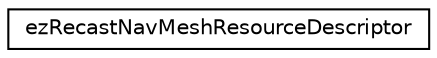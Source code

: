 digraph "Graphical Class Hierarchy"
{
 // LATEX_PDF_SIZE
  edge [fontname="Helvetica",fontsize="10",labelfontname="Helvetica",labelfontsize="10"];
  node [fontname="Helvetica",fontsize="10",shape=record];
  rankdir="LR";
  Node0 [label="ezRecastNavMeshResourceDescriptor",height=0.2,width=0.4,color="black", fillcolor="white", style="filled",URL="$d7/de4/structez_recast_nav_mesh_resource_descriptor.htm",tooltip=" "];
}
